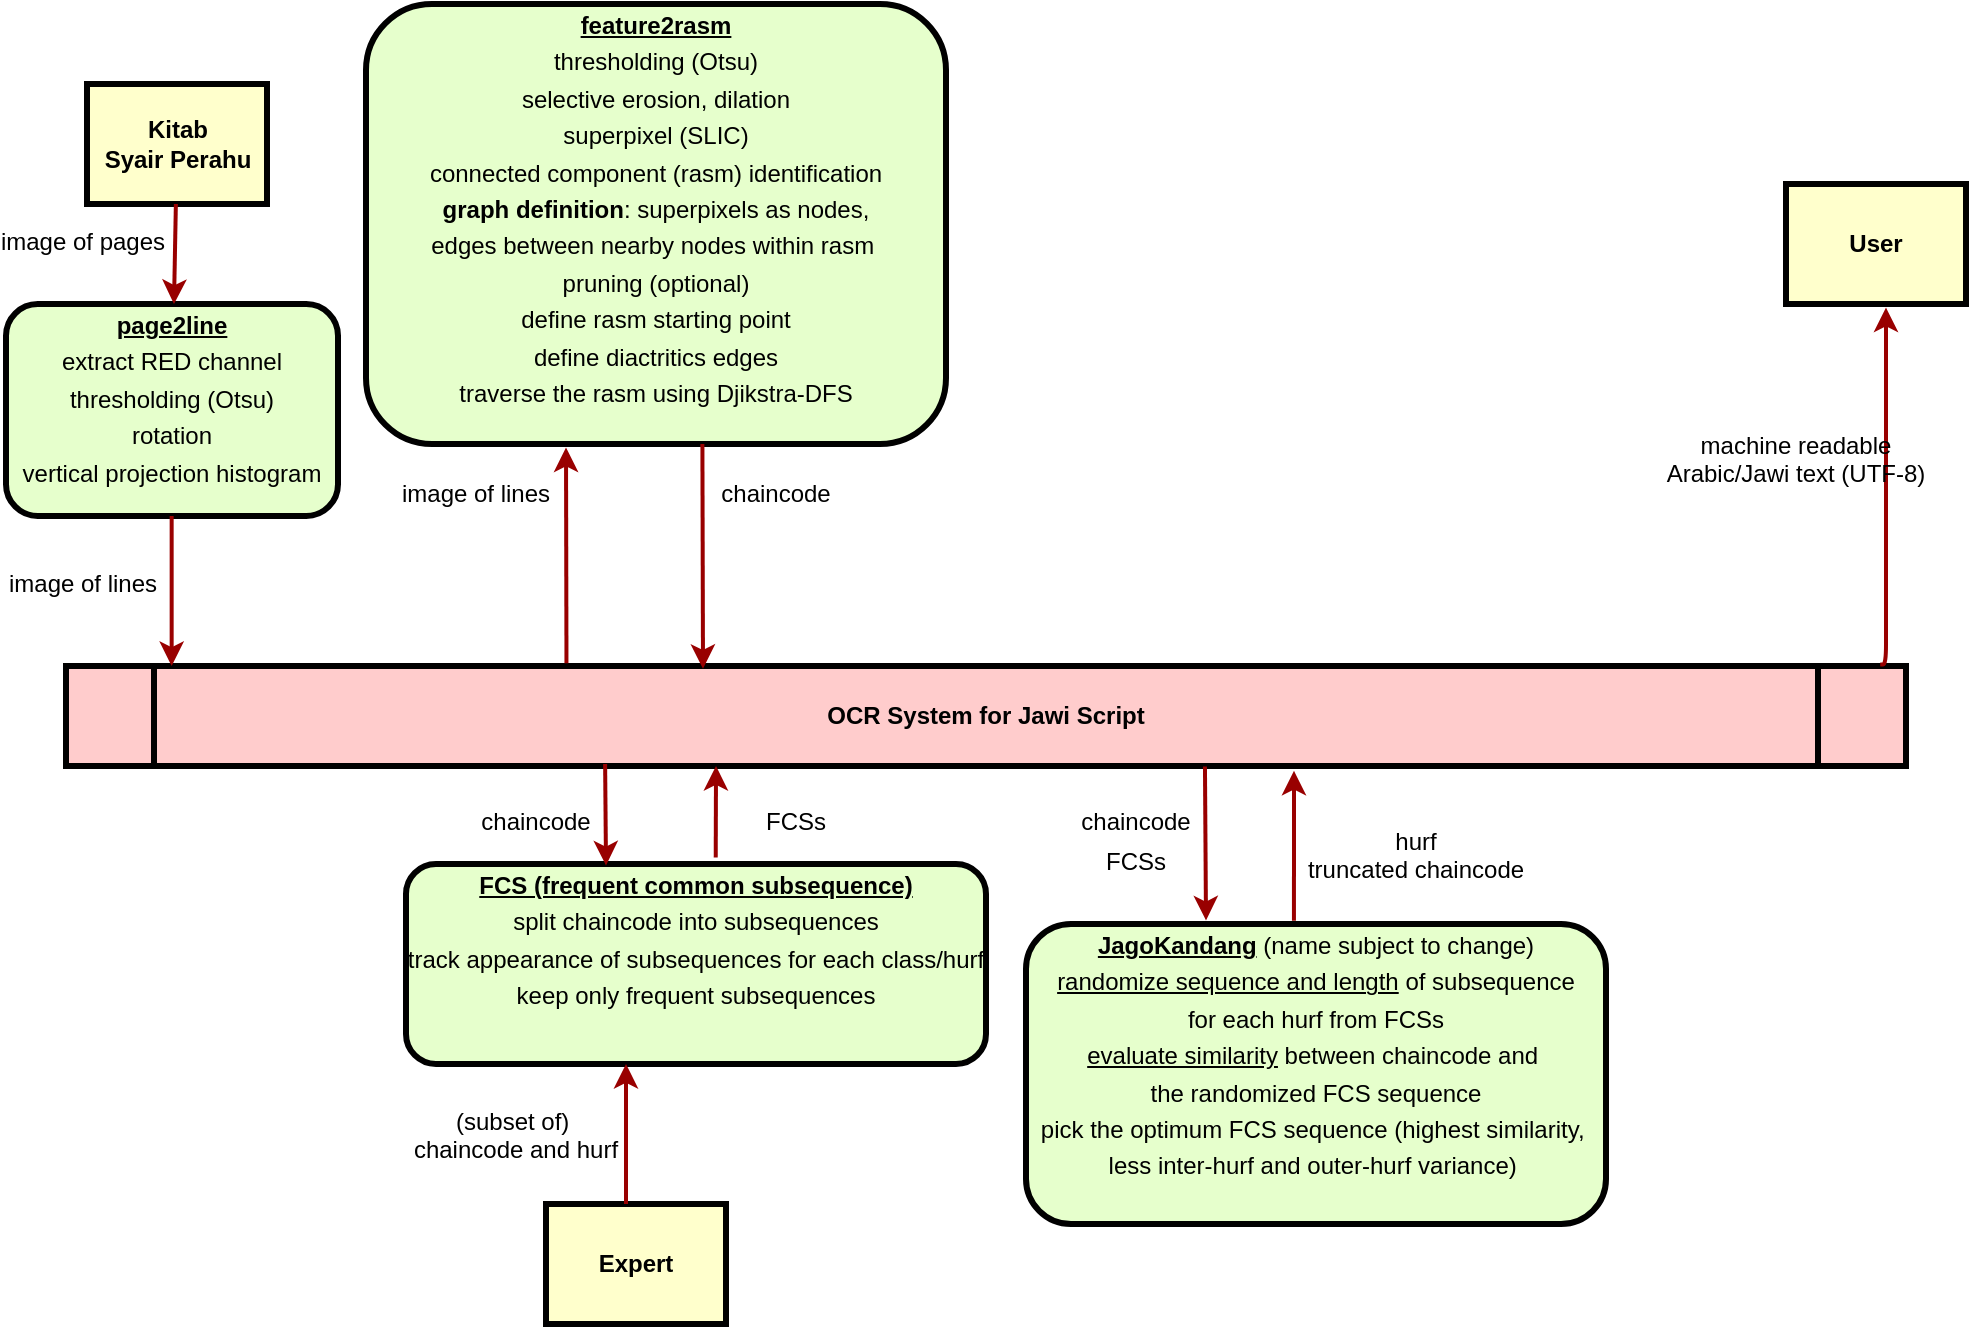 <mxfile version="24.7.17" pages="2">
  <diagram name="MC-FCS" id="c7558073-3199-34d8-9f00-42111426c3f3">
    <mxGraphModel dx="2119" dy="467" grid="1" gridSize="10" guides="1" tooltips="0" connect="1" arrows="1" fold="1" page="1" pageScale="1" pageWidth="1169" pageHeight="827" background="none" math="0" shadow="0">
      <root>
        <mxCell id="0" />
        <mxCell id="1" parent="0" />
        <mxCell id="2" value="&lt;p style=&quot;margin: 0px; margin-top: 4px; text-align: center; text-decoration: underline;&quot;&gt;page2line&lt;/p&gt;&lt;p style=&quot;margin: 4px 0px 0px; text-align: center;&quot;&gt;&lt;span style=&quot;font-weight: normal;&quot;&gt;extract RED channel&lt;/span&gt;&lt;/p&gt;&lt;p style=&quot;margin: 4px 0px 0px; text-align: center;&quot;&gt;&lt;span style=&quot;font-weight: normal;&quot;&gt;thresholding (Otsu)&lt;/span&gt;&lt;/p&gt;&lt;p style=&quot;margin: 4px 0px 0px; text-align: center;&quot;&gt;&lt;span style=&quot;font-weight: normal;&quot;&gt;rotation&lt;/span&gt;&lt;/p&gt;&lt;p style=&quot;margin: 4px 0px 0px; text-align: center;&quot;&gt;&lt;span style=&quot;font-weight: normal;&quot;&gt;vertical projection histogram&lt;/span&gt;&lt;/p&gt;&lt;p style=&quot;margin: 0px; margin-top: 4px; text-align: center; text-decoration: underline;&quot;&gt;&lt;span style=&quot;font-weight: normal;&quot;&gt;&lt;br&gt;&lt;/span&gt;&lt;/p&gt;" style="verticalAlign=middle;align=center;overflow=fill;fontSize=12;fontFamily=Helvetica;html=1;rounded=1;fontStyle=1;strokeWidth=3;fillColor=#E6FFCC" parent="1" vertex="1">
          <mxGeometry x="-40" y="210" width="166" height="106" as="geometry" />
        </mxCell>
        <mxCell id="3" value="Kitab&#xa;Syair Perahu" style="whiteSpace=wrap;align=center;verticalAlign=middle;fontStyle=1;strokeWidth=3;fillColor=#FFFFCC" parent="1" vertex="1">
          <mxGeometry x="0.5" y="100" width="90" height="60" as="geometry" />
        </mxCell>
        <mxCell id="5" value="OCR System for Jawi Script" style="shape=process;whiteSpace=wrap;align=center;verticalAlign=middle;size=0.048;fontStyle=1;strokeWidth=3;fillColor=#FFCCCC" parent="1" vertex="1">
          <mxGeometry x="-10" y="391" width="920" height="50" as="geometry" />
        </mxCell>
        <mxCell id="12" value="User" style="whiteSpace=wrap;align=center;verticalAlign=middle;fontStyle=1;strokeWidth=3;fillColor=#FFFFCC" parent="1" vertex="1">
          <mxGeometry x="850" y="150" width="90" height="60" as="geometry" />
        </mxCell>
        <mxCell id="36" value="" style="edgeStyle=none;noEdgeStyle=1;strokeColor=#990000;strokeWidth=2" parent="1" source="3" target="2" edge="1">
          <mxGeometry width="100" height="100" relative="1" as="geometry">
            <mxPoint x="-197.5" y="250" as="sourcePoint" />
            <mxPoint x="-97.5" y="150" as="targetPoint" />
          </mxGeometry>
        </mxCell>
        <mxCell id="53" value="image of pages" style="text;spacingTop=-5;align=center" parent="1" vertex="1">
          <mxGeometry x="-16.5" y="170" width="30" height="20" as="geometry" />
        </mxCell>
        <mxCell id="56" value="" style="edgeStyle=elbowEdgeStyle;elbow=horizontal;strokeColor=#990000;strokeWidth=2" parent="1" edge="1">
          <mxGeometry width="100" height="100" relative="1" as="geometry">
            <mxPoint x="42.83" y="316" as="sourcePoint" />
            <mxPoint x="42.83" y="391" as="targetPoint" />
            <Array as="points">
              <mxPoint x="42.83" y="360" />
            </Array>
          </mxGeometry>
        </mxCell>
        <mxCell id="57" value="image of lines" style="text;spacingTop=-5;align=center" parent="1" vertex="1">
          <mxGeometry x="-16.5" y="341" width="30" height="20" as="geometry" />
        </mxCell>
        <mxCell id="58" value="" style="edgeStyle=elbowEdgeStyle;elbow=horizontal;strokeColor=#990000;strokeWidth=2;entryX=0.547;entryY=1.03;entryDx=0;entryDy=0;entryPerimeter=0;exitX=0.986;exitY=-0.016;exitDx=0;exitDy=0;exitPerimeter=0;" parent="1" source="5" target="12" edge="1">
          <mxGeometry width="100" height="100" relative="1" as="geometry">
            <mxPoint x="900" y="370" as="sourcePoint" />
            <mxPoint x="910" y="240" as="targetPoint" />
            <Array as="points">
              <mxPoint x="900" y="240" />
            </Array>
          </mxGeometry>
        </mxCell>
        <mxCell id="59" value="" style="edgeStyle=elbowEdgeStyle;elbow=horizontal;strokeColor=#990000;strokeWidth=2;exitX=0.272;exitY=-0.027;exitDx=0;exitDy=0;exitPerimeter=0;entryX=0.344;entryY=1.008;entryDx=0;entryDy=0;entryPerimeter=0;" parent="1" source="5" target="YXXHrNocwAqxTTLc9Izd-101" edge="1">
          <mxGeometry width="100" height="100" relative="1" as="geometry">
            <mxPoint x="314.78" y="446.6" as="sourcePoint" />
            <mxPoint x="240" y="240" as="targetPoint" />
            <Array as="points" />
          </mxGeometry>
        </mxCell>
        <mxCell id="YXXHrNocwAqxTTLc9Izd-101" value="&lt;p style=&quot;margin: 0px; margin-top: 4px; text-align: center; text-decoration: underline;&quot;&gt;feature2rasm&lt;/p&gt;&lt;p style=&quot;margin: 4px 0px 0px; text-align: center;&quot;&gt;&lt;span style=&quot;font-weight: normal;&quot;&gt;thresholding (Otsu)&lt;/span&gt;&lt;/p&gt;&lt;p style=&quot;margin: 4px 0px 0px; text-align: center;&quot;&gt;&lt;span style=&quot;font-weight: normal;&quot;&gt;selective erosion, dilation&lt;/span&gt;&lt;/p&gt;&lt;p style=&quot;margin: 4px 0px 0px; text-align: center;&quot;&gt;&lt;span style=&quot;font-weight: 400;&quot;&gt;superpixel (SLIC)&lt;/span&gt;&lt;/p&gt;&lt;p style=&quot;margin: 4px 0px 0px; text-align: center;&quot;&gt;&lt;span style=&quot;font-weight: 400;&quot;&gt;connected component (rasm) identification&lt;/span&gt;&lt;/p&gt;&lt;p style=&quot;margin: 4px 0px 0px; text-align: center;&quot;&gt;graph definition&lt;span style=&quot;font-weight: 400;&quot;&gt;: superpixels as nodes,&lt;/span&gt;&lt;/p&gt;&lt;p style=&quot;margin: 4px 0px 0px; text-align: center;&quot;&gt;&lt;span style=&quot;font-weight: 400;&quot;&gt;edges between nearby nodes within rasm&amp;nbsp;&lt;/span&gt;&lt;/p&gt;&lt;p style=&quot;margin: 4px 0px 0px; text-align: center;&quot;&gt;&lt;span style=&quot;font-weight: 400; background-color: initial;&quot;&gt;pruning (optional)&lt;/span&gt;&lt;/p&gt;&lt;p style=&quot;margin: 4px 0px 0px; text-align: center;&quot;&gt;&lt;span style=&quot;font-weight: 400;&quot;&gt;define rasm starting point&lt;/span&gt;&lt;/p&gt;&lt;p style=&quot;margin: 4px 0px 0px; text-align: center;&quot;&gt;&lt;span style=&quot;font-weight: 400;&quot;&gt;define diactritics edges&lt;/span&gt;&lt;/p&gt;&lt;p style=&quot;margin: 4px 0px 0px; text-align: center;&quot;&gt;&lt;span style=&quot;font-weight: 400;&quot;&gt;traverse the rasm using Djikstra-DFS&lt;/span&gt;&lt;/p&gt;" style="verticalAlign=middle;align=center;overflow=fill;fontSize=12;fontFamily=Helvetica;html=1;rounded=1;fontStyle=1;strokeWidth=3;fillColor=#E6FFCC" vertex="1" parent="1">
          <mxGeometry x="140" y="60" width="290" height="220" as="geometry" />
        </mxCell>
        <mxCell id="YXXHrNocwAqxTTLc9Izd-102" value="image of lines" style="text;spacingTop=-5;align=center" vertex="1" parent="1">
          <mxGeometry x="180" y="296" width="30" height="20" as="geometry" />
        </mxCell>
        <mxCell id="YXXHrNocwAqxTTLc9Izd-105" value="" style="edgeStyle=elbowEdgeStyle;elbow=horizontal;strokeColor=#990000;strokeWidth=2;exitX=0.58;exitY=1;exitDx=0;exitDy=0;exitPerimeter=0;entryX=0.347;entryY=0.028;entryDx=0;entryDy=0;entryPerimeter=0;" edge="1" parent="1" source="YXXHrNocwAqxTTLc9Izd-101" target="5">
          <mxGeometry width="100" height="100" relative="1" as="geometry">
            <mxPoint x="320.15" y="400" as="sourcePoint" />
            <mxPoint x="320.15" y="232" as="targetPoint" />
            <Array as="points" />
          </mxGeometry>
        </mxCell>
        <mxCell id="YXXHrNocwAqxTTLc9Izd-106" value="chaincode" style="text;spacingTop=-5;align=center" vertex="1" parent="1">
          <mxGeometry x="330" y="296" width="30" height="20" as="geometry" />
        </mxCell>
        <mxCell id="YXXHrNocwAqxTTLc9Izd-107" value="machine readable&#xa;Arabic/Jawi text (UTF-8)" style="text;spacingTop=-5;align=center" vertex="1" parent="1">
          <mxGeometry x="840" y="272" width="30" height="24" as="geometry" />
        </mxCell>
        <mxCell id="YXXHrNocwAqxTTLc9Izd-110" value="&lt;p style=&quot;margin: 0px; margin-top: 4px; text-align: center; text-decoration: underline;&quot;&gt;FCS (frequent common subsequence)&lt;/p&gt;&lt;p style=&quot;margin: 4px 0px 0px; text-align: center;&quot;&gt;&lt;span style=&quot;font-weight: 400;&quot;&gt;split chaincode into subsequences&lt;/span&gt;&lt;/p&gt;&lt;p style=&quot;margin: 4px 0px 0px; text-align: center;&quot;&gt;&lt;span style=&quot;font-weight: 400;&quot;&gt;track appearance of subsequences for each class/hurf&lt;/span&gt;&lt;/p&gt;&lt;p style=&quot;margin: 4px 0px 0px; text-align: center;&quot;&gt;&lt;span style=&quot;font-weight: 400;&quot;&gt;keep only frequent subsequences&lt;/span&gt;&lt;/p&gt;" style="verticalAlign=middle;align=center;overflow=fill;fontSize=12;fontFamily=Helvetica;html=1;rounded=1;fontStyle=1;strokeWidth=3;fillColor=#E6FFCC" vertex="1" parent="1">
          <mxGeometry x="160" y="490" width="290" height="100" as="geometry" />
        </mxCell>
        <mxCell id="YXXHrNocwAqxTTLc9Izd-111" value="" style="edgeStyle=elbowEdgeStyle;elbow=horizontal;strokeColor=#990000;strokeWidth=2;exitX=0.293;exitY=0.98;exitDx=0;exitDy=0;exitPerimeter=0;entryX=0.348;entryY=0.007;entryDx=0;entryDy=0;entryPerimeter=0;" edge="1" parent="1" source="5" target="YXXHrNocwAqxTTLc9Izd-110">
          <mxGeometry width="100" height="100" relative="1" as="geometry">
            <mxPoint x="240" y="430" as="sourcePoint" />
            <mxPoint x="260" y="520" as="targetPoint" />
            <Array as="points">
              <mxPoint x="260" y="490" />
            </Array>
          </mxGeometry>
        </mxCell>
        <mxCell id="YXXHrNocwAqxTTLc9Izd-112" value="chaincode" style="text;spacingTop=-5;align=center" vertex="1" parent="1">
          <mxGeometry x="210" y="460" width="30" height="20" as="geometry" />
        </mxCell>
        <mxCell id="YXXHrNocwAqxTTLc9Izd-113" value="" style="edgeStyle=elbowEdgeStyle;elbow=horizontal;strokeColor=#990000;strokeWidth=2;exitX=0.534;exitY=-0.033;exitDx=0;exitDy=0;exitPerimeter=0;" edge="1" parent="1" source="YXXHrNocwAqxTTLc9Izd-110" target="5">
          <mxGeometry width="100" height="100" relative="1" as="geometry">
            <mxPoint x="540" y="460" as="sourcePoint" />
            <mxPoint x="541" y="572" as="targetPoint" />
            <Array as="points" />
          </mxGeometry>
        </mxCell>
        <mxCell id="YXXHrNocwAqxTTLc9Izd-114" value="FCSs" style="text;spacingTop=-5;align=center" vertex="1" parent="1">
          <mxGeometry x="340" y="460" width="30" height="20" as="geometry" />
        </mxCell>
        <mxCell id="YXXHrNocwAqxTTLc9Izd-115" value="&lt;p style=&quot;margin: 4px 0px 0px; text-align: center;&quot;&gt;&lt;span style=&quot;text-decoration-line: underline;&quot;&gt;JagoKandang&lt;/span&gt;&amp;nbsp;&lt;span style=&quot;font-weight: normal;&quot;&gt;(name subject to change)&lt;/span&gt;&lt;/p&gt;&lt;p style=&quot;margin: 4px 0px 0px; text-align: center;&quot;&gt;&lt;span style=&quot;font-weight: normal;&quot;&gt;&lt;u&gt;randomize sequence and length&lt;/u&gt; of subsequence&lt;/span&gt;&lt;/p&gt;&lt;p style=&quot;margin: 4px 0px 0px; text-align: center;&quot;&gt;&lt;span style=&quot;font-weight: normal;&quot;&gt;for each hurf from FCSs&lt;/span&gt;&lt;/p&gt;&lt;p style=&quot;margin: 4px 0px 0px; text-align: center;&quot;&gt;&lt;span style=&quot;font-weight: 400;&quot;&gt;&lt;u&gt;evaluate similarity&lt;/u&gt;&amp;nbsp;between chaincode and&amp;nbsp;&lt;/span&gt;&lt;/p&gt;&lt;p style=&quot;margin: 4px 0px 0px; text-align: center;&quot;&gt;&lt;span style=&quot;font-weight: 400;&quot;&gt;the randomized FCS sequence&lt;/span&gt;&lt;/p&gt;&lt;p style=&quot;margin: 4px 0px 0px; text-align: center;&quot;&gt;&lt;span style=&quot;font-weight: 400;&quot;&gt;pick the optimum FCS sequence (highest similarity,&amp;nbsp;&lt;/span&gt;&lt;/p&gt;&lt;p style=&quot;margin: 4px 0px 0px; text-align: center;&quot;&gt;&lt;span style=&quot;font-weight: 400;&quot;&gt;less inter-hurf and outer-hurf variance)&amp;nbsp;&lt;/span&gt;&lt;/p&gt;" style="verticalAlign=middle;align=center;overflow=fill;fontSize=12;fontFamily=Helvetica;html=1;rounded=1;fontStyle=1;strokeWidth=3;fillColor=#E6FFCC" vertex="1" parent="1">
          <mxGeometry x="470" y="520" width="290" height="150" as="geometry" />
        </mxCell>
        <mxCell id="YXXHrNocwAqxTTLc9Izd-116" value="" style="edgeStyle=elbowEdgeStyle;elbow=horizontal;strokeColor=#990000;strokeWidth=2;exitX=0.619;exitY=1.005;exitDx=0;exitDy=0;exitPerimeter=0;entryX=0.313;entryY=-0.012;entryDx=0;entryDy=0;entryPerimeter=0;" edge="1" parent="1" source="5" target="YXXHrNocwAqxTTLc9Izd-115">
          <mxGeometry width="100" height="100" relative="1" as="geometry">
            <mxPoint x="560" y="444.5" as="sourcePoint" />
            <mxPoint x="561" y="500" as="targetPoint" />
            <Array as="points">
              <mxPoint x="560" y="494.5" />
            </Array>
          </mxGeometry>
        </mxCell>
        <mxCell id="YXXHrNocwAqxTTLc9Izd-118" value="chaincode" style="text;spacingTop=-5;align=center" vertex="1" parent="1">
          <mxGeometry x="510" y="460" width="30" height="20" as="geometry" />
        </mxCell>
        <mxCell id="YXXHrNocwAqxTTLc9Izd-119" value="FCSs" style="text;spacingTop=-5;align=center" vertex="1" parent="1">
          <mxGeometry x="510" y="480" width="30" height="20" as="geometry" />
        </mxCell>
        <mxCell id="YXXHrNocwAqxTTLc9Izd-120" value="" style="edgeStyle=elbowEdgeStyle;elbow=horizontal;strokeColor=#990000;strokeWidth=2;exitX=0.462;exitY=-0.011;exitDx=0;exitDy=0;exitPerimeter=0;entryX=0.668;entryY=1.048;entryDx=0;entryDy=0;entryPerimeter=0;" edge="1" parent="1" source="YXXHrNocwAqxTTLc9Izd-115" target="5">
          <mxGeometry width="100" height="100" relative="1" as="geometry">
            <mxPoint x="630" y="431" as="sourcePoint" />
            <mxPoint x="632" y="509" as="targetPoint" />
            <Array as="points">
              <mxPoint x="604" y="480" />
            </Array>
          </mxGeometry>
        </mxCell>
        <mxCell id="YXXHrNocwAqxTTLc9Izd-121" value="hurf&#xa;truncated chaincode" style="text;spacingTop=-5;align=center" vertex="1" parent="1">
          <mxGeometry x="650" y="470" width="30" height="20" as="geometry" />
        </mxCell>
        <mxCell id="SoNMrhkUZI1pgtTFbIa2-59" value="Expert" style="whiteSpace=wrap;align=center;verticalAlign=middle;fontStyle=1;strokeWidth=3;fillColor=#FFFFCC" vertex="1" parent="1">
          <mxGeometry x="230" y="660" width="90" height="60" as="geometry" />
        </mxCell>
        <mxCell id="SoNMrhkUZI1pgtTFbIa2-61" value="" style="edgeStyle=elbowEdgeStyle;elbow=horizontal;strokeColor=#990000;strokeWidth=2;" edge="1" parent="1" target="YXXHrNocwAqxTTLc9Izd-110">
          <mxGeometry width="100" height="100" relative="1" as="geometry">
            <mxPoint x="270" y="660" as="sourcePoint" />
            <mxPoint x="301" y="641" as="targetPoint" />
            <Array as="points">
              <mxPoint x="270" y="620" />
              <mxPoint x="300" y="660" />
            </Array>
          </mxGeometry>
        </mxCell>
        <mxCell id="SoNMrhkUZI1pgtTFbIa2-62" value="(subset of) &#xa;chaincode and hurf" style="text;spacingTop=-5;align=center" vertex="1" parent="1">
          <mxGeometry x="200" y="610" width="30" height="20" as="geometry" />
        </mxCell>
      </root>
    </mxGraphModel>
  </diagram>
  <diagram id="A_qLle2DKTRcIN5I7hKQ" name="graph-CNN">
    <mxGraphModel dx="2709" dy="757" grid="1" gridSize="10" guides="1" tooltips="1" connect="1" arrows="1" fold="1" page="1" pageScale="1" pageWidth="1169" pageHeight="827" math="0" shadow="0">
      <root>
        <mxCell id="0" />
        <mxCell id="1" parent="0" />
        <mxCell id="-HvhQo2kw4-clQSA9TLC-1" value="&lt;p style=&quot;margin: 0px; margin-top: 4px; text-align: center; text-decoration: underline;&quot;&gt;page2line&lt;/p&gt;&lt;p style=&quot;margin: 4px 0px 0px; text-align: center;&quot;&gt;&lt;span style=&quot;font-weight: normal;&quot;&gt;extract RED channel&lt;/span&gt;&lt;/p&gt;&lt;p style=&quot;margin: 4px 0px 0px; text-align: center;&quot;&gt;&lt;span style=&quot;font-weight: normal;&quot;&gt;thresholding (Otsu)&lt;/span&gt;&lt;/p&gt;&lt;p style=&quot;margin: 4px 0px 0px; text-align: center;&quot;&gt;&lt;span style=&quot;font-weight: normal;&quot;&gt;rotation&lt;/span&gt;&lt;/p&gt;&lt;p style=&quot;margin: 4px 0px 0px; text-align: center;&quot;&gt;&lt;span style=&quot;font-weight: normal;&quot;&gt;vertical projection histogram&lt;/span&gt;&lt;/p&gt;&lt;p style=&quot;margin: 0px; margin-top: 4px; text-align: center; text-decoration: underline;&quot;&gt;&lt;span style=&quot;font-weight: normal;&quot;&gt;&lt;br&gt;&lt;/span&gt;&lt;/p&gt;" style="verticalAlign=middle;align=center;overflow=fill;fontSize=12;fontFamily=Helvetica;html=1;rounded=1;fontStyle=1;strokeWidth=3;fillColor=#E6FFCC" vertex="1" parent="1">
          <mxGeometry x="-40" y="210" width="166" height="106" as="geometry" />
        </mxCell>
        <mxCell id="-HvhQo2kw4-clQSA9TLC-2" value="Kitab&#xa;Syair Perahu" style="whiteSpace=wrap;align=center;verticalAlign=middle;fontStyle=1;strokeWidth=3;fillColor=#FFFFCC" vertex="1" parent="1">
          <mxGeometry x="0.5" y="100" width="90" height="60" as="geometry" />
        </mxCell>
        <mxCell id="-HvhQo2kw4-clQSA9TLC-3" value="OCR System for Jawi Script" style="shape=process;whiteSpace=wrap;align=center;verticalAlign=middle;size=0.048;fontStyle=1;strokeWidth=3;fillColor=#FFCCCC" vertex="1" parent="1">
          <mxGeometry x="-10" y="391" width="920" height="50" as="geometry" />
        </mxCell>
        <mxCell id="-HvhQo2kw4-clQSA9TLC-4" value="User" style="whiteSpace=wrap;align=center;verticalAlign=middle;fontStyle=1;strokeWidth=3;fillColor=#FFFFCC" vertex="1" parent="1">
          <mxGeometry x="850" y="150" width="90" height="60" as="geometry" />
        </mxCell>
        <mxCell id="-HvhQo2kw4-clQSA9TLC-5" value="" style="edgeStyle=none;noEdgeStyle=1;strokeColor=#990000;strokeWidth=2" edge="1" parent="1" source="-HvhQo2kw4-clQSA9TLC-2" target="-HvhQo2kw4-clQSA9TLC-1">
          <mxGeometry width="100" height="100" relative="1" as="geometry">
            <mxPoint x="-197.5" y="250" as="sourcePoint" />
            <mxPoint x="-97.5" y="150" as="targetPoint" />
          </mxGeometry>
        </mxCell>
        <mxCell id="-HvhQo2kw4-clQSA9TLC-6" value="image of pages" style="text;spacingTop=-5;align=center" vertex="1" parent="1">
          <mxGeometry x="-16.5" y="170" width="30" height="20" as="geometry" />
        </mxCell>
        <mxCell id="-HvhQo2kw4-clQSA9TLC-7" value="" style="edgeStyle=elbowEdgeStyle;elbow=horizontal;strokeColor=#990000;strokeWidth=2" edge="1" parent="1">
          <mxGeometry width="100" height="100" relative="1" as="geometry">
            <mxPoint x="42.83" y="316" as="sourcePoint" />
            <mxPoint x="42.83" y="391" as="targetPoint" />
            <Array as="points">
              <mxPoint x="42.83" y="360" />
            </Array>
          </mxGeometry>
        </mxCell>
        <mxCell id="-HvhQo2kw4-clQSA9TLC-8" value="image of lines" style="text;spacingTop=-5;align=center" vertex="1" parent="1">
          <mxGeometry x="-16.5" y="341" width="30" height="20" as="geometry" />
        </mxCell>
        <mxCell id="-HvhQo2kw4-clQSA9TLC-9" value="" style="edgeStyle=elbowEdgeStyle;elbow=horizontal;strokeColor=#990000;strokeWidth=2;entryX=0.547;entryY=1.03;entryDx=0;entryDy=0;entryPerimeter=0;exitX=0.986;exitY=-0.016;exitDx=0;exitDy=0;exitPerimeter=0;" edge="1" parent="1" source="-HvhQo2kw4-clQSA9TLC-3" target="-HvhQo2kw4-clQSA9TLC-4">
          <mxGeometry width="100" height="100" relative="1" as="geometry">
            <mxPoint x="900" y="370" as="sourcePoint" />
            <mxPoint x="910" y="240" as="targetPoint" />
            <Array as="points">
              <mxPoint x="900" y="240" />
            </Array>
          </mxGeometry>
        </mxCell>
        <mxCell id="-HvhQo2kw4-clQSA9TLC-10" value="" style="edgeStyle=elbowEdgeStyle;elbow=horizontal;strokeColor=#990000;strokeWidth=2;entryX=0.344;entryY=1.008;entryDx=0;entryDy=0;entryPerimeter=0;" edge="1" parent="1" target="-HvhQo2kw4-clQSA9TLC-11">
          <mxGeometry width="100" height="100" relative="1" as="geometry">
            <mxPoint x="410" y="390" as="sourcePoint" />
            <mxPoint x="410" y="246" as="targetPoint" />
            <Array as="points" />
          </mxGeometry>
        </mxCell>
        <mxCell id="-HvhQo2kw4-clQSA9TLC-11" value="&lt;p style=&quot;margin: 0px; margin-top: 4px; text-align: center; text-decoration: underline;&quot;&gt;feature2rasm&lt;/p&gt;&lt;p style=&quot;margin: 4px 0px 0px; text-align: center;&quot;&gt;&lt;span style=&quot;font-weight: normal;&quot;&gt;thresholding (Otsu)&lt;/span&gt;&lt;/p&gt;&lt;p style=&quot;margin: 4px 0px 0px; text-align: center;&quot;&gt;&lt;span style=&quot;font-weight: normal;&quot;&gt;selective erosion, dilation&lt;/span&gt;&lt;/p&gt;&lt;p style=&quot;margin: 4px 0px 0px; text-align: center;&quot;&gt;&lt;span style=&quot;font-weight: 400;&quot;&gt;superpixel (SLIC)&lt;/span&gt;&lt;/p&gt;&lt;p style=&quot;margin: 4px 0px 0px; text-align: center;&quot;&gt;&lt;span style=&quot;font-weight: 400;&quot;&gt;connected component (rasm) identification&lt;/span&gt;&lt;/p&gt;&lt;p style=&quot;margin: 4px 0px 0px; text-align: center;&quot;&gt;graph definition&lt;span style=&quot;font-weight: 400;&quot;&gt;: superpixels as nodes,&lt;/span&gt;&lt;/p&gt;&lt;p style=&quot;margin: 4px 0px 0px; text-align: center;&quot;&gt;&lt;span style=&quot;font-weight: 400;&quot;&gt;edges between nearby nodes within rasm&amp;nbsp;&lt;/span&gt;&lt;/p&gt;&lt;p style=&quot;margin: 4px 0px 0px; text-align: center;&quot;&gt;&lt;span style=&quot;font-weight: 400; background-color: initial;&quot;&gt;pruning (optional)&lt;/span&gt;&lt;/p&gt;&lt;p style=&quot;margin: 4px 0px 0px; text-align: center;&quot;&gt;&lt;span style=&quot;font-weight: 400;&quot;&gt;define rasm starting point&lt;/span&gt;&lt;/p&gt;&lt;p style=&quot;margin: 4px 0px 0px; text-align: center;&quot;&gt;&lt;span style=&quot;font-weight: 400;&quot;&gt;define diactritics edges&lt;/span&gt;&lt;/p&gt;" style="verticalAlign=middle;align=center;overflow=fill;fontSize=12;fontFamily=Helvetica;html=1;rounded=1;fontStyle=1;strokeWidth=3;fillColor=#E6FFCC" vertex="1" parent="1">
          <mxGeometry x="310" y="66" width="290" height="220" as="geometry" />
        </mxCell>
        <mxCell id="-HvhQo2kw4-clQSA9TLC-12" value="image of lines" style="text;spacingTop=-5;align=center" vertex="1" parent="1">
          <mxGeometry x="350" y="302" width="30" height="20" as="geometry" />
        </mxCell>
        <mxCell id="-HvhQo2kw4-clQSA9TLC-13" value="" style="edgeStyle=elbowEdgeStyle;elbow=horizontal;strokeColor=#990000;strokeWidth=2;exitX=0.58;exitY=1;exitDx=0;exitDy=0;exitPerimeter=0;" edge="1" parent="1" source="-HvhQo2kw4-clQSA9TLC-11">
          <mxGeometry width="100" height="100" relative="1" as="geometry">
            <mxPoint x="490.15" y="406" as="sourcePoint" />
            <mxPoint x="479" y="390" as="targetPoint" />
            <Array as="points" />
          </mxGeometry>
        </mxCell>
        <mxCell id="-HvhQo2kw4-clQSA9TLC-14" value="nodes and edges" style="text;spacingTop=-5;align=center" vertex="1" parent="1">
          <mxGeometry x="520" y="316" width="30" height="20" as="geometry" />
        </mxCell>
        <mxCell id="-HvhQo2kw4-clQSA9TLC-15" value="machine readable&#xa;Arabic/Jawi text (UTF-8)" style="text;spacingTop=-5;align=center" vertex="1" parent="1">
          <mxGeometry x="840" y="272" width="30" height="24" as="geometry" />
        </mxCell>
        <mxCell id="-HvhQo2kw4-clQSA9TLC-21" value="&lt;p style=&quot;margin: 4px 0px 0px; text-align: center;&quot;&gt;JawiCNN (cnnsyairperahu48)&lt;/p&gt;&lt;p style=&quot;margin: 4px 0px 0px; text-align: center;&quot;&gt;&lt;span style=&quot;font-weight: normal;&quot;&gt;Conv2D,&amp;nbsp;&lt;/span&gt;&lt;span style=&quot;background-color: initial; font-weight: 400;&quot;&gt;MaxPooling2D, Flatten, Dense (40 classes)&lt;/span&gt;&lt;/p&gt;" style="verticalAlign=middle;align=center;overflow=fill;fontSize=12;fontFamily=Helvetica;html=1;rounded=1;fontStyle=1;strokeWidth=3;fillColor=#E6FFCC" vertex="1" parent="1">
          <mxGeometry x="130" y="540" width="300" height="60" as="geometry" />
        </mxCell>
        <mxCell id="-HvhQo2kw4-clQSA9TLC-22" value="" style="edgeStyle=elbowEdgeStyle;elbow=horizontal;strokeColor=#990000;strokeWidth=2;exitX=0.619;exitY=1.005;exitDx=0;exitDy=0;exitPerimeter=0;entryX=0.313;entryY=-0.012;entryDx=0;entryDy=0;entryPerimeter=0;" edge="1" parent="1" target="-HvhQo2kw4-clQSA9TLC-21">
          <mxGeometry width="100" height="100" relative="1" as="geometry">
            <mxPoint x="223.48" y="441" as="sourcePoint" />
            <mxPoint x="225" y="499.75" as="targetPoint" />
            <Array as="points">
              <mxPoint x="224" y="494.25" />
            </Array>
          </mxGeometry>
        </mxCell>
        <mxCell id="-HvhQo2kw4-clQSA9TLC-25" value="" style="edgeStyle=elbowEdgeStyle;elbow=horizontal;strokeColor=#990000;strokeWidth=2;exitX=0.462;exitY=-0.011;exitDx=0;exitDy=0;exitPerimeter=0;entryX=0.668;entryY=1.048;entryDx=0;entryDy=0;entryPerimeter=0;" edge="1" parent="1" source="-HvhQo2kw4-clQSA9TLC-21">
          <mxGeometry width="100" height="100" relative="1" as="geometry">
            <mxPoint x="294" y="430.75" as="sourcePoint" />
            <mxPoint x="268.56" y="443.15" as="targetPoint" />
            <Array as="points">
              <mxPoint x="268" y="479.75" />
            </Array>
          </mxGeometry>
        </mxCell>
        <mxCell id="-HvhQo2kw4-clQSA9TLC-27" value="&lt;p style=&quot;margin: 0px; margin-top: 4px; text-align: center; text-decoration: underline;&quot;&gt;annotate&lt;/p&gt;&lt;p style=&quot;margin: 4px 0px 0px; text-align: center;&quot;&gt;&lt;span style=&quot;font-weight: normal;&quot;&gt;thresholding&lt;/span&gt;&lt;/p&gt;&lt;p style=&quot;margin: 4px 0px 0px; text-align: center;&quot;&gt;&lt;span style=&quot;font-weight: 400;&quot;&gt;crop 48x48 px image section&lt;/span&gt;&lt;/p&gt;&lt;p style=&quot;margin: 4px 0px 0px; text-align: center;&quot;&gt;&lt;span style=&quot;font-weight: 400;&quot;&gt;along with the label of&lt;/span&gt;&lt;/p&gt;&lt;p style=&quot;margin: 4px 0px 0px; text-align: center;&quot;&gt;&lt;span style=&quot;font-weight: 400;&quot;&gt;&amp;nbsp;corresponding hurf&lt;/span&gt;&lt;/p&gt;" style="verticalAlign=middle;align=center;overflow=fill;fontSize=12;fontFamily=Helvetica;html=1;rounded=1;fontStyle=1;strokeWidth=3;fillColor=#E6FFCC" vertex="1" parent="1">
          <mxGeometry x="134" y="208.6" width="166" height="106" as="geometry" />
        </mxCell>
        <mxCell id="-HvhQo2kw4-clQSA9TLC-28" value="" style="edgeStyle=elbowEdgeStyle;elbow=horizontal;strokeColor=#990000;strokeWidth=2" edge="1" parent="1">
          <mxGeometry width="100" height="100" relative="1" as="geometry">
            <mxPoint x="240.0" y="313.5" as="sourcePoint" />
            <mxPoint x="240.0" y="388.5" as="targetPoint" />
            <Array as="points">
              <mxPoint x="240.0" y="357.5" />
            </Array>
          </mxGeometry>
        </mxCell>
        <mxCell id="-HvhQo2kw4-clQSA9TLC-29" value="" style="edgeStyle=elbowEdgeStyle;elbow=horizontal;strokeColor=#990000;strokeWidth=2;entryX=0.4;entryY=0.987;entryDx=0;entryDy=0;entryPerimeter=0;" edge="1" parent="1" target="-HvhQo2kw4-clQSA9TLC-27">
          <mxGeometry width="100" height="100" relative="1" as="geometry">
            <mxPoint x="199" y="390" as="sourcePoint" />
            <mxPoint x="200" y="330" as="targetPoint" />
            <Array as="points">
              <mxPoint x="200" y="320" />
            </Array>
          </mxGeometry>
        </mxCell>
        <mxCell id="SXgBaOGOmMloSNRjVMOF-1" value="image of lines" style="text;spacingTop=-5;align=center" vertex="1" parent="1">
          <mxGeometry x="140" y="341" width="30" height="20" as="geometry" />
        </mxCell>
        <mxCell id="SXgBaOGOmMloSNRjVMOF-2" value="image of hurf" style="text;spacingTop=-5;align=center" vertex="1" parent="1">
          <mxGeometry x="270" y="330" width="30" height="20" as="geometry" />
        </mxCell>
        <mxCell id="SXgBaOGOmMloSNRjVMOF-4" value="Expert" style="whiteSpace=wrap;align=center;verticalAlign=middle;fontStyle=3;strokeWidth=3;fillColor=#FFFFCC" vertex="1" parent="1">
          <mxGeometry x="160" y="100" width="90" height="60" as="geometry" />
        </mxCell>
        <mxCell id="SXgBaOGOmMloSNRjVMOF-5" value="" style="edgeStyle=none;noEdgeStyle=1;strokeColor=#990000;strokeWidth=2" edge="1" parent="1">
          <mxGeometry width="100" height="100" relative="1" as="geometry">
            <mxPoint x="205.5" y="158.6" as="sourcePoint" />
            <mxPoint x="204.5" y="208.6" as="targetPoint" />
          </mxGeometry>
        </mxCell>
        <mxCell id="SXgBaOGOmMloSNRjVMOF-6" value="image of hurf" style="text;spacingTop=-5;align=center" vertex="1" parent="1">
          <mxGeometry x="164" y="469.75" width="30" height="20" as="geometry" />
        </mxCell>
        <mxCell id="SXgBaOGOmMloSNRjVMOF-7" value="classifier mode" style="text;spacingTop=-5;align=center" vertex="1" parent="1">
          <mxGeometry x="304" y="469.75" width="30" height="20" as="geometry" />
        </mxCell>
        <mxCell id="SXgBaOGOmMloSNRjVMOF-8" value="identify and cluster&lt;div&gt;&lt;span style=&quot;font-weight: normal;&quot;&gt;crop image around each node position&lt;/span&gt;&lt;/div&gt;&lt;div&gt;&lt;span style=&quot;font-weight: normal;&quot;&gt;apply JawiCNN for the cropped image&amp;nbsp;&lt;/span&gt;&lt;/div&gt;&lt;div&gt;&lt;span style=&quot;font-weight: normal;&quot;&gt;cluster neighboring nodes, apply polling to&lt;/span&gt;&lt;/div&gt;&lt;div&gt;&lt;span style=&quot;font-weight: normal;&quot;&gt;&amp;nbsp;determine &lt;i&gt;actual &lt;/i&gt;hurf&lt;/span&gt;&lt;/div&gt;&lt;div&gt;&lt;span style=&quot;font-weight: normal;&quot;&gt;&lt;br&gt;&lt;/span&gt;&lt;/div&gt;&lt;div&gt;&lt;span style=&quot;font-weight: normal;&quot;&gt;&lt;br&gt;&lt;/span&gt;&lt;/div&gt;" style="verticalAlign=middle;align=center;overflow=fill;fontSize=12;fontFamily=Helvetica;html=1;rounded=1;fontStyle=1;strokeWidth=3;fillColor=#E6FFCC" vertex="1" parent="1">
          <mxGeometry x="460" y="500" width="260" height="130" as="geometry" />
        </mxCell>
        <mxCell id="SXgBaOGOmMloSNRjVMOF-12" value="image of lines" style="text;spacingTop=-5;align=center" vertex="1" parent="1">
          <mxGeometry x="480" y="460" width="30" height="20" as="geometry" />
        </mxCell>
        <mxCell id="SXgBaOGOmMloSNRjVMOF-13" value="" style="edgeStyle=elbowEdgeStyle;elbow=horizontal;strokeColor=#990000;strokeWidth=2;exitX=0.58;exitY=1;exitDx=0;exitDy=0;exitPerimeter=0;" edge="1" parent="1">
          <mxGeometry width="100" height="100" relative="1" as="geometry">
            <mxPoint x="549" y="441" as="sourcePoint" />
            <mxPoint x="550" y="500" as="targetPoint" />
            <Array as="points" />
          </mxGeometry>
        </mxCell>
        <mxCell id="SXgBaOGOmMloSNRjVMOF-14" value="" style="edgeStyle=elbowEdgeStyle;elbow=horizontal;strokeColor=#990000;strokeWidth=2;" edge="1" parent="1">
          <mxGeometry width="100" height="100" relative="1" as="geometry">
            <mxPoint x="600.1" y="500" as="sourcePoint" />
            <mxPoint x="600" y="440" as="targetPoint" />
            <Array as="points" />
          </mxGeometry>
        </mxCell>
        <mxCell id="SXgBaOGOmMloSNRjVMOF-15" value="hurf" style="text;spacingTop=-5;align=center" vertex="1" parent="1">
          <mxGeometry x="630" y="460" width="30" height="20" as="geometry" />
        </mxCell>
      </root>
    </mxGraphModel>
  </diagram>
</mxfile>
